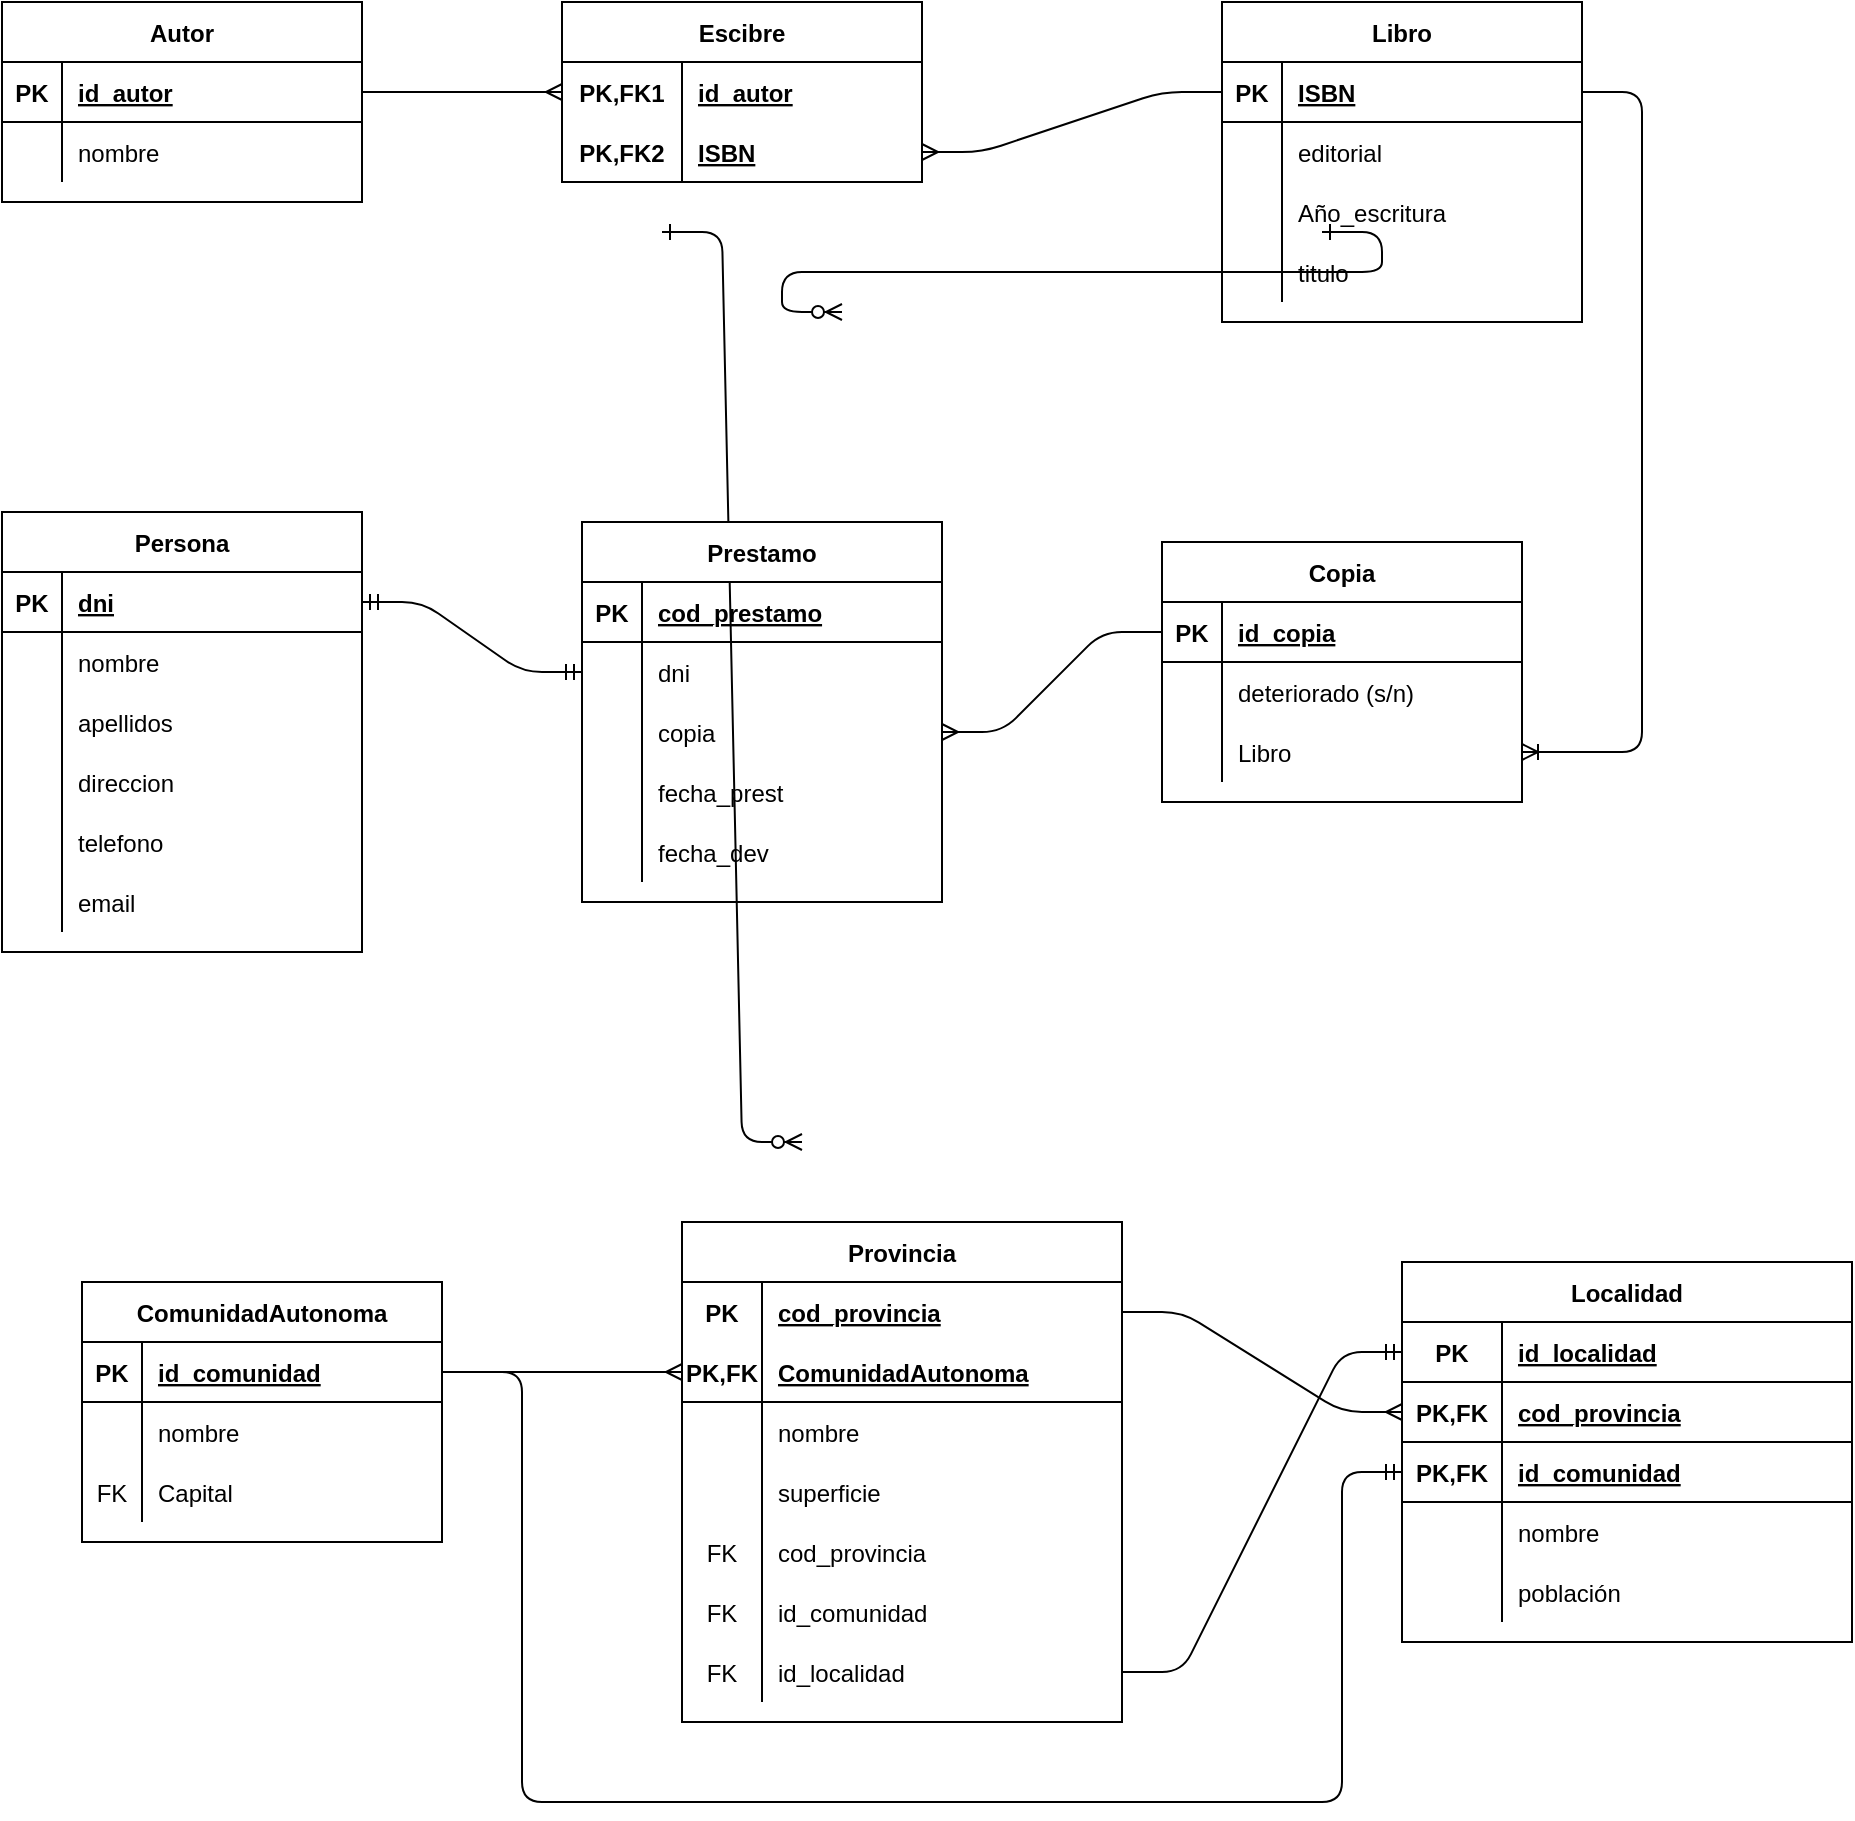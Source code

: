 <mxfile version="13.9.9" type="device"><diagram id="R2lEEEUBdFMjLlhIrx00" name="Page-1"><mxGraphModel dx="868" dy="510" grid="1" gridSize="10" guides="1" tooltips="1" connect="1" arrows="1" fold="1" page="1" pageScale="1" pageWidth="850" pageHeight="1100" math="0" shadow="0" extFonts="Permanent Marker^https://fonts.googleapis.com/css?family=Permanent+Marker"><root><mxCell id="0"/><mxCell id="1" parent="0"/><mxCell id="C-vyLk0tnHw3VtMMgP7b-1" value="" style="edgeStyle=entityRelationEdgeStyle;endArrow=ERzeroToMany;startArrow=ERone;endFill=1;startFill=0;" parent="1" target="C-vyLk0tnHw3VtMMgP7b-6" edge="1"><mxGeometry width="100" height="100" relative="1" as="geometry"><mxPoint x="370" y="165" as="sourcePoint"/><mxPoint x="440" y="620" as="targetPoint"/></mxGeometry></mxCell><mxCell id="C-vyLk0tnHw3VtMMgP7b-12" value="" style="edgeStyle=entityRelationEdgeStyle;endArrow=ERzeroToMany;startArrow=ERone;endFill=1;startFill=0;" parent="1" target="C-vyLk0tnHw3VtMMgP7b-17" edge="1"><mxGeometry width="100" height="100" relative="1" as="geometry"><mxPoint x="700" y="165" as="sourcePoint"/><mxPoint x="460" y="205" as="targetPoint"/></mxGeometry></mxCell><mxCell id="vWQfd-b1Til09E9sAob6-1" value="Autor" style="shape=table;startSize=30;container=1;collapsible=1;childLayout=tableLayout;fixedRows=1;rowLines=0;fontStyle=1;align=center;resizeLast=1;" vertex="1" parent="1"><mxGeometry x="40" y="50" width="180" height="100" as="geometry"/></mxCell><mxCell id="vWQfd-b1Til09E9sAob6-2" value="" style="shape=partialRectangle;collapsible=0;dropTarget=0;pointerEvents=0;fillColor=none;top=0;left=0;bottom=1;right=0;points=[[0,0.5],[1,0.5]];portConstraint=eastwest;" vertex="1" parent="vWQfd-b1Til09E9sAob6-1"><mxGeometry y="30" width="180" height="30" as="geometry"/></mxCell><mxCell id="vWQfd-b1Til09E9sAob6-3" value="PK" style="shape=partialRectangle;connectable=0;fillColor=none;top=0;left=0;bottom=0;right=0;fontStyle=1;overflow=hidden;" vertex="1" parent="vWQfd-b1Til09E9sAob6-2"><mxGeometry width="30" height="30" as="geometry"/></mxCell><mxCell id="vWQfd-b1Til09E9sAob6-4" value="id_autor" style="shape=partialRectangle;connectable=0;fillColor=none;top=0;left=0;bottom=0;right=0;align=left;spacingLeft=6;fontStyle=5;overflow=hidden;" vertex="1" parent="vWQfd-b1Til09E9sAob6-2"><mxGeometry x="30" width="150" height="30" as="geometry"/></mxCell><mxCell id="vWQfd-b1Til09E9sAob6-5" value="" style="shape=partialRectangle;collapsible=0;dropTarget=0;pointerEvents=0;fillColor=none;top=0;left=0;bottom=0;right=0;points=[[0,0.5],[1,0.5]];portConstraint=eastwest;" vertex="1" parent="vWQfd-b1Til09E9sAob6-1"><mxGeometry y="60" width="180" height="30" as="geometry"/></mxCell><mxCell id="vWQfd-b1Til09E9sAob6-6" value="" style="shape=partialRectangle;connectable=0;fillColor=none;top=0;left=0;bottom=0;right=0;editable=1;overflow=hidden;" vertex="1" parent="vWQfd-b1Til09E9sAob6-5"><mxGeometry width="30" height="30" as="geometry"/></mxCell><mxCell id="vWQfd-b1Til09E9sAob6-7" value="nombre" style="shape=partialRectangle;connectable=0;fillColor=none;top=0;left=0;bottom=0;right=0;align=left;spacingLeft=6;overflow=hidden;" vertex="1" parent="vWQfd-b1Til09E9sAob6-5"><mxGeometry x="30" width="150" height="30" as="geometry"/></mxCell><mxCell id="vWQfd-b1Til09E9sAob6-14" value="Escibre" style="shape=table;startSize=30;container=1;collapsible=1;childLayout=tableLayout;fixedRows=1;rowLines=0;fontStyle=1;align=center;resizeLast=1;" vertex="1" parent="1"><mxGeometry x="320" y="50" width="180" height="90" as="geometry"/></mxCell><mxCell id="vWQfd-b1Til09E9sAob6-15" value="" style="shape=partialRectangle;collapsible=0;dropTarget=0;pointerEvents=0;fillColor=none;top=0;left=0;bottom=0;right=0;points=[[0,0.5],[1,0.5]];portConstraint=eastwest;" vertex="1" parent="vWQfd-b1Til09E9sAob6-14"><mxGeometry y="30" width="180" height="30" as="geometry"/></mxCell><mxCell id="vWQfd-b1Til09E9sAob6-16" value="PK,FK1" style="shape=partialRectangle;connectable=0;fillColor=none;top=0;left=0;bottom=0;right=0;fontStyle=1;overflow=hidden;" vertex="1" parent="vWQfd-b1Til09E9sAob6-15"><mxGeometry width="60" height="30" as="geometry"/></mxCell><mxCell id="vWQfd-b1Til09E9sAob6-17" value="id_autor" style="shape=partialRectangle;connectable=0;fillColor=none;top=0;left=0;bottom=0;right=0;align=left;spacingLeft=6;fontStyle=5;overflow=hidden;" vertex="1" parent="vWQfd-b1Til09E9sAob6-15"><mxGeometry x="60" width="120" height="30" as="geometry"/></mxCell><mxCell id="vWQfd-b1Til09E9sAob6-18" value="" style="shape=partialRectangle;collapsible=0;dropTarget=0;pointerEvents=0;fillColor=none;top=0;left=0;bottom=1;right=0;points=[[0,0.5],[1,0.5]];portConstraint=eastwest;" vertex="1" parent="vWQfd-b1Til09E9sAob6-14"><mxGeometry y="60" width="180" height="30" as="geometry"/></mxCell><mxCell id="vWQfd-b1Til09E9sAob6-19" value="PK,FK2" style="shape=partialRectangle;connectable=0;fillColor=none;top=0;left=0;bottom=0;right=0;fontStyle=1;overflow=hidden;" vertex="1" parent="vWQfd-b1Til09E9sAob6-18"><mxGeometry width="60" height="30" as="geometry"/></mxCell><mxCell id="vWQfd-b1Til09E9sAob6-20" value="ISBN" style="shape=partialRectangle;connectable=0;fillColor=none;top=0;left=0;bottom=0;right=0;align=left;spacingLeft=6;fontStyle=5;overflow=hidden;" vertex="1" parent="vWQfd-b1Til09E9sAob6-18"><mxGeometry x="60" width="120" height="30" as="geometry"/></mxCell><mxCell id="vWQfd-b1Til09E9sAob6-27" value="Libro" style="shape=table;startSize=30;container=1;collapsible=1;childLayout=tableLayout;fixedRows=1;rowLines=0;fontStyle=1;align=center;resizeLast=1;" vertex="1" parent="1"><mxGeometry x="650" y="50" width="180" height="160" as="geometry"/></mxCell><mxCell id="vWQfd-b1Til09E9sAob6-28" value="" style="shape=partialRectangle;collapsible=0;dropTarget=0;pointerEvents=0;fillColor=none;top=0;left=0;bottom=1;right=0;points=[[0,0.5],[1,0.5]];portConstraint=eastwest;" vertex="1" parent="vWQfd-b1Til09E9sAob6-27"><mxGeometry y="30" width="180" height="30" as="geometry"/></mxCell><mxCell id="vWQfd-b1Til09E9sAob6-29" value="PK" style="shape=partialRectangle;connectable=0;fillColor=none;top=0;left=0;bottom=0;right=0;fontStyle=1;overflow=hidden;" vertex="1" parent="vWQfd-b1Til09E9sAob6-28"><mxGeometry width="30" height="30" as="geometry"/></mxCell><mxCell id="vWQfd-b1Til09E9sAob6-30" value="ISBN" style="shape=partialRectangle;connectable=0;fillColor=none;top=0;left=0;bottom=0;right=0;align=left;spacingLeft=6;fontStyle=5;overflow=hidden;" vertex="1" parent="vWQfd-b1Til09E9sAob6-28"><mxGeometry x="30" width="150" height="30" as="geometry"/></mxCell><mxCell id="vWQfd-b1Til09E9sAob6-31" value="" style="shape=partialRectangle;collapsible=0;dropTarget=0;pointerEvents=0;fillColor=none;top=0;left=0;bottom=0;right=0;points=[[0,0.5],[1,0.5]];portConstraint=eastwest;" vertex="1" parent="vWQfd-b1Til09E9sAob6-27"><mxGeometry y="60" width="180" height="30" as="geometry"/></mxCell><mxCell id="vWQfd-b1Til09E9sAob6-32" value="" style="shape=partialRectangle;connectable=0;fillColor=none;top=0;left=0;bottom=0;right=0;editable=1;overflow=hidden;" vertex="1" parent="vWQfd-b1Til09E9sAob6-31"><mxGeometry width="30" height="30" as="geometry"/></mxCell><mxCell id="vWQfd-b1Til09E9sAob6-33" value="editorial" style="shape=partialRectangle;connectable=0;fillColor=none;top=0;left=0;bottom=0;right=0;align=left;spacingLeft=6;overflow=hidden;" vertex="1" parent="vWQfd-b1Til09E9sAob6-31"><mxGeometry x="30" width="150" height="30" as="geometry"/></mxCell><mxCell id="vWQfd-b1Til09E9sAob6-34" value="" style="shape=partialRectangle;collapsible=0;dropTarget=0;pointerEvents=0;fillColor=none;top=0;left=0;bottom=0;right=0;points=[[0,0.5],[1,0.5]];portConstraint=eastwest;" vertex="1" parent="vWQfd-b1Til09E9sAob6-27"><mxGeometry y="90" width="180" height="30" as="geometry"/></mxCell><mxCell id="vWQfd-b1Til09E9sAob6-35" value="" style="shape=partialRectangle;connectable=0;fillColor=none;top=0;left=0;bottom=0;right=0;editable=1;overflow=hidden;" vertex="1" parent="vWQfd-b1Til09E9sAob6-34"><mxGeometry width="30" height="30" as="geometry"/></mxCell><mxCell id="vWQfd-b1Til09E9sAob6-36" value="Año_escritura" style="shape=partialRectangle;connectable=0;fillColor=none;top=0;left=0;bottom=0;right=0;align=left;spacingLeft=6;overflow=hidden;" vertex="1" parent="vWQfd-b1Til09E9sAob6-34"><mxGeometry x="30" width="150" height="30" as="geometry"/></mxCell><mxCell id="vWQfd-b1Til09E9sAob6-37" value="" style="shape=partialRectangle;collapsible=0;dropTarget=0;pointerEvents=0;fillColor=none;top=0;left=0;bottom=0;right=0;points=[[0,0.5],[1,0.5]];portConstraint=eastwest;" vertex="1" parent="vWQfd-b1Til09E9sAob6-27"><mxGeometry y="120" width="180" height="30" as="geometry"/></mxCell><mxCell id="vWQfd-b1Til09E9sAob6-38" value="" style="shape=partialRectangle;connectable=0;fillColor=none;top=0;left=0;bottom=0;right=0;editable=1;overflow=hidden;" vertex="1" parent="vWQfd-b1Til09E9sAob6-37"><mxGeometry width="30" height="30" as="geometry"/></mxCell><mxCell id="vWQfd-b1Til09E9sAob6-39" value="titulo" style="shape=partialRectangle;connectable=0;fillColor=none;top=0;left=0;bottom=0;right=0;align=left;spacingLeft=6;overflow=hidden;" vertex="1" parent="vWQfd-b1Til09E9sAob6-37"><mxGeometry x="30" width="150" height="30" as="geometry"/></mxCell><mxCell id="vWQfd-b1Til09E9sAob6-40" value="Copia" style="shape=table;startSize=30;container=1;collapsible=1;childLayout=tableLayout;fixedRows=1;rowLines=0;fontStyle=1;align=center;resizeLast=1;" vertex="1" parent="1"><mxGeometry x="620" y="320" width="180" height="130" as="geometry"/></mxCell><mxCell id="vWQfd-b1Til09E9sAob6-41" value="" style="shape=partialRectangle;collapsible=0;dropTarget=0;pointerEvents=0;fillColor=none;top=0;left=0;bottom=1;right=0;points=[[0,0.5],[1,0.5]];portConstraint=eastwest;" vertex="1" parent="vWQfd-b1Til09E9sAob6-40"><mxGeometry y="30" width="180" height="30" as="geometry"/></mxCell><mxCell id="vWQfd-b1Til09E9sAob6-42" value="PK" style="shape=partialRectangle;connectable=0;fillColor=none;top=0;left=0;bottom=0;right=0;fontStyle=1;overflow=hidden;" vertex="1" parent="vWQfd-b1Til09E9sAob6-41"><mxGeometry width="30" height="30" as="geometry"/></mxCell><mxCell id="vWQfd-b1Til09E9sAob6-43" value="id_copia" style="shape=partialRectangle;connectable=0;fillColor=none;top=0;left=0;bottom=0;right=0;align=left;spacingLeft=6;fontStyle=5;overflow=hidden;" vertex="1" parent="vWQfd-b1Til09E9sAob6-41"><mxGeometry x="30" width="150" height="30" as="geometry"/></mxCell><mxCell id="vWQfd-b1Til09E9sAob6-44" value="" style="shape=partialRectangle;collapsible=0;dropTarget=0;pointerEvents=0;fillColor=none;top=0;left=0;bottom=0;right=0;points=[[0,0.5],[1,0.5]];portConstraint=eastwest;" vertex="1" parent="vWQfd-b1Til09E9sAob6-40"><mxGeometry y="60" width="180" height="30" as="geometry"/></mxCell><mxCell id="vWQfd-b1Til09E9sAob6-45" value="" style="shape=partialRectangle;connectable=0;fillColor=none;top=0;left=0;bottom=0;right=0;editable=1;overflow=hidden;" vertex="1" parent="vWQfd-b1Til09E9sAob6-44"><mxGeometry width="30" height="30" as="geometry"/></mxCell><mxCell id="vWQfd-b1Til09E9sAob6-46" value="deteriorado (s/n)" style="shape=partialRectangle;connectable=0;fillColor=none;top=0;left=0;bottom=0;right=0;align=left;spacingLeft=6;overflow=hidden;" vertex="1" parent="vWQfd-b1Til09E9sAob6-44"><mxGeometry x="30" width="150" height="30" as="geometry"/></mxCell><mxCell id="vWQfd-b1Til09E9sAob6-47" value="" style="shape=partialRectangle;collapsible=0;dropTarget=0;pointerEvents=0;fillColor=none;top=0;left=0;bottom=0;right=0;points=[[0,0.5],[1,0.5]];portConstraint=eastwest;" vertex="1" parent="vWQfd-b1Til09E9sAob6-40"><mxGeometry y="90" width="180" height="30" as="geometry"/></mxCell><mxCell id="vWQfd-b1Til09E9sAob6-48" value="" style="shape=partialRectangle;connectable=0;fillColor=none;top=0;left=0;bottom=0;right=0;editable=1;overflow=hidden;" vertex="1" parent="vWQfd-b1Til09E9sAob6-47"><mxGeometry width="30" height="30" as="geometry"/></mxCell><mxCell id="vWQfd-b1Til09E9sAob6-49" value="Libro" style="shape=partialRectangle;connectable=0;fillColor=none;top=0;left=0;bottom=0;right=0;align=left;spacingLeft=6;overflow=hidden;" vertex="1" parent="vWQfd-b1Til09E9sAob6-47"><mxGeometry x="30" width="150" height="30" as="geometry"/></mxCell><mxCell id="vWQfd-b1Til09E9sAob6-53" value="Persona" style="shape=table;startSize=30;container=1;collapsible=1;childLayout=tableLayout;fixedRows=1;rowLines=0;fontStyle=1;align=center;resizeLast=1;" vertex="1" parent="1"><mxGeometry x="40" y="305" width="180" height="220" as="geometry"/></mxCell><mxCell id="vWQfd-b1Til09E9sAob6-54" value="" style="shape=partialRectangle;collapsible=0;dropTarget=0;pointerEvents=0;fillColor=none;top=0;left=0;bottom=1;right=0;points=[[0,0.5],[1,0.5]];portConstraint=eastwest;" vertex="1" parent="vWQfd-b1Til09E9sAob6-53"><mxGeometry y="30" width="180" height="30" as="geometry"/></mxCell><mxCell id="vWQfd-b1Til09E9sAob6-55" value="PK" style="shape=partialRectangle;connectable=0;fillColor=none;top=0;left=0;bottom=0;right=0;fontStyle=1;overflow=hidden;" vertex="1" parent="vWQfd-b1Til09E9sAob6-54"><mxGeometry width="30" height="30" as="geometry"/></mxCell><mxCell id="vWQfd-b1Til09E9sAob6-56" value="dni" style="shape=partialRectangle;connectable=0;fillColor=none;top=0;left=0;bottom=0;right=0;align=left;spacingLeft=6;fontStyle=5;overflow=hidden;" vertex="1" parent="vWQfd-b1Til09E9sAob6-54"><mxGeometry x="30" width="150" height="30" as="geometry"/></mxCell><mxCell id="vWQfd-b1Til09E9sAob6-57" value="" style="shape=partialRectangle;collapsible=0;dropTarget=0;pointerEvents=0;fillColor=none;top=0;left=0;bottom=0;right=0;points=[[0,0.5],[1,0.5]];portConstraint=eastwest;" vertex="1" parent="vWQfd-b1Til09E9sAob6-53"><mxGeometry y="60" width="180" height="30" as="geometry"/></mxCell><mxCell id="vWQfd-b1Til09E9sAob6-58" value="" style="shape=partialRectangle;connectable=0;fillColor=none;top=0;left=0;bottom=0;right=0;editable=1;overflow=hidden;" vertex="1" parent="vWQfd-b1Til09E9sAob6-57"><mxGeometry width="30" height="30" as="geometry"/></mxCell><mxCell id="vWQfd-b1Til09E9sAob6-59" value="nombre" style="shape=partialRectangle;connectable=0;fillColor=none;top=0;left=0;bottom=0;right=0;align=left;spacingLeft=6;overflow=hidden;" vertex="1" parent="vWQfd-b1Til09E9sAob6-57"><mxGeometry x="30" width="150" height="30" as="geometry"/></mxCell><mxCell id="vWQfd-b1Til09E9sAob6-60" value="" style="shape=partialRectangle;collapsible=0;dropTarget=0;pointerEvents=0;fillColor=none;top=0;left=0;bottom=0;right=0;points=[[0,0.5],[1,0.5]];portConstraint=eastwest;" vertex="1" parent="vWQfd-b1Til09E9sAob6-53"><mxGeometry y="90" width="180" height="30" as="geometry"/></mxCell><mxCell id="vWQfd-b1Til09E9sAob6-61" value="" style="shape=partialRectangle;connectable=0;fillColor=none;top=0;left=0;bottom=0;right=0;editable=1;overflow=hidden;" vertex="1" parent="vWQfd-b1Til09E9sAob6-60"><mxGeometry width="30" height="30" as="geometry"/></mxCell><mxCell id="vWQfd-b1Til09E9sAob6-62" value="apellidos" style="shape=partialRectangle;connectable=0;fillColor=none;top=0;left=0;bottom=0;right=0;align=left;spacingLeft=6;overflow=hidden;" vertex="1" parent="vWQfd-b1Til09E9sAob6-60"><mxGeometry x="30" width="150" height="30" as="geometry"/></mxCell><mxCell id="vWQfd-b1Til09E9sAob6-63" value="" style="shape=partialRectangle;collapsible=0;dropTarget=0;pointerEvents=0;fillColor=none;top=0;left=0;bottom=0;right=0;points=[[0,0.5],[1,0.5]];portConstraint=eastwest;" vertex="1" parent="vWQfd-b1Til09E9sAob6-53"><mxGeometry y="120" width="180" height="30" as="geometry"/></mxCell><mxCell id="vWQfd-b1Til09E9sAob6-64" value="" style="shape=partialRectangle;connectable=0;fillColor=none;top=0;left=0;bottom=0;right=0;editable=1;overflow=hidden;" vertex="1" parent="vWQfd-b1Til09E9sAob6-63"><mxGeometry width="30" height="30" as="geometry"/></mxCell><mxCell id="vWQfd-b1Til09E9sAob6-65" value="direccion" style="shape=partialRectangle;connectable=0;fillColor=none;top=0;left=0;bottom=0;right=0;align=left;spacingLeft=6;overflow=hidden;" vertex="1" parent="vWQfd-b1Til09E9sAob6-63"><mxGeometry x="30" width="150" height="30" as="geometry"/></mxCell><mxCell id="vWQfd-b1Til09E9sAob6-67" value="" style="shape=partialRectangle;collapsible=0;dropTarget=0;pointerEvents=0;fillColor=none;top=0;left=0;bottom=0;right=0;points=[[0,0.5],[1,0.5]];portConstraint=eastwest;" vertex="1" parent="vWQfd-b1Til09E9sAob6-53"><mxGeometry y="150" width="180" height="30" as="geometry"/></mxCell><mxCell id="vWQfd-b1Til09E9sAob6-68" value="" style="shape=partialRectangle;connectable=0;fillColor=none;top=0;left=0;bottom=0;right=0;fontStyle=0;overflow=hidden;" vertex="1" parent="vWQfd-b1Til09E9sAob6-67"><mxGeometry width="30" height="30" as="geometry"/></mxCell><mxCell id="vWQfd-b1Til09E9sAob6-69" value="telefono" style="shape=partialRectangle;connectable=0;fillColor=none;top=0;left=0;bottom=0;right=0;align=left;spacingLeft=6;fontStyle=0;overflow=hidden;" vertex="1" parent="vWQfd-b1Til09E9sAob6-67"><mxGeometry x="30" width="150" height="30" as="geometry"/></mxCell><mxCell id="vWQfd-b1Til09E9sAob6-70" value="" style="shape=partialRectangle;collapsible=0;dropTarget=0;pointerEvents=0;fillColor=none;top=0;left=0;bottom=0;right=0;points=[[0,0.5],[1,0.5]];portConstraint=eastwest;" vertex="1" parent="vWQfd-b1Til09E9sAob6-53"><mxGeometry y="180" width="180" height="30" as="geometry"/></mxCell><mxCell id="vWQfd-b1Til09E9sAob6-71" value="" style="shape=partialRectangle;connectable=0;fillColor=none;top=0;left=0;bottom=0;right=0;editable=1;overflow=hidden;" vertex="1" parent="vWQfd-b1Til09E9sAob6-70"><mxGeometry width="30" height="30" as="geometry"/></mxCell><mxCell id="vWQfd-b1Til09E9sAob6-72" value="email" style="shape=partialRectangle;connectable=0;fillColor=none;top=0;left=0;bottom=0;right=0;align=left;spacingLeft=6;overflow=hidden;" vertex="1" parent="vWQfd-b1Til09E9sAob6-70"><mxGeometry x="30" width="150" height="30" as="geometry"/></mxCell><mxCell id="vWQfd-b1Til09E9sAob6-86" value="Prestamo" style="shape=table;startSize=30;container=1;collapsible=1;childLayout=tableLayout;fixedRows=1;rowLines=0;fontStyle=1;align=center;resizeLast=1;" vertex="1" parent="1"><mxGeometry x="330" y="310" width="180" height="190" as="geometry"/></mxCell><mxCell id="vWQfd-b1Til09E9sAob6-87" value="" style="shape=partialRectangle;collapsible=0;dropTarget=0;pointerEvents=0;fillColor=none;top=0;left=0;bottom=1;right=0;points=[[0,0.5],[1,0.5]];portConstraint=eastwest;" vertex="1" parent="vWQfd-b1Til09E9sAob6-86"><mxGeometry y="30" width="180" height="30" as="geometry"/></mxCell><mxCell id="vWQfd-b1Til09E9sAob6-88" value="PK" style="shape=partialRectangle;connectable=0;fillColor=none;top=0;left=0;bottom=0;right=0;fontStyle=1;overflow=hidden;" vertex="1" parent="vWQfd-b1Til09E9sAob6-87"><mxGeometry width="30" height="30" as="geometry"/></mxCell><mxCell id="vWQfd-b1Til09E9sAob6-89" value="cod_prestamo" style="shape=partialRectangle;connectable=0;fillColor=none;top=0;left=0;bottom=0;right=0;align=left;spacingLeft=6;fontStyle=5;overflow=hidden;" vertex="1" parent="vWQfd-b1Til09E9sAob6-87"><mxGeometry x="30" width="150" height="30" as="geometry"/></mxCell><mxCell id="vWQfd-b1Til09E9sAob6-90" value="" style="shape=partialRectangle;collapsible=0;dropTarget=0;pointerEvents=0;fillColor=none;top=0;left=0;bottom=0;right=0;points=[[0,0.5],[1,0.5]];portConstraint=eastwest;" vertex="1" parent="vWQfd-b1Til09E9sAob6-86"><mxGeometry y="60" width="180" height="30" as="geometry"/></mxCell><mxCell id="vWQfd-b1Til09E9sAob6-91" value="" style="shape=partialRectangle;connectable=0;fillColor=none;top=0;left=0;bottom=0;right=0;editable=1;overflow=hidden;" vertex="1" parent="vWQfd-b1Til09E9sAob6-90"><mxGeometry width="30" height="30" as="geometry"/></mxCell><mxCell id="vWQfd-b1Til09E9sAob6-92" value="dni" style="shape=partialRectangle;connectable=0;fillColor=none;top=0;left=0;bottom=0;right=0;align=left;spacingLeft=6;overflow=hidden;" vertex="1" parent="vWQfd-b1Til09E9sAob6-90"><mxGeometry x="30" width="150" height="30" as="geometry"/></mxCell><mxCell id="vWQfd-b1Til09E9sAob6-93" value="" style="shape=partialRectangle;collapsible=0;dropTarget=0;pointerEvents=0;fillColor=none;top=0;left=0;bottom=0;right=0;points=[[0,0.5],[1,0.5]];portConstraint=eastwest;" vertex="1" parent="vWQfd-b1Til09E9sAob6-86"><mxGeometry y="90" width="180" height="30" as="geometry"/></mxCell><mxCell id="vWQfd-b1Til09E9sAob6-94" value="" style="shape=partialRectangle;connectable=0;fillColor=none;top=0;left=0;bottom=0;right=0;editable=1;overflow=hidden;" vertex="1" parent="vWQfd-b1Til09E9sAob6-93"><mxGeometry width="30" height="30" as="geometry"/></mxCell><mxCell id="vWQfd-b1Til09E9sAob6-95" value="copia" style="shape=partialRectangle;connectable=0;fillColor=none;top=0;left=0;bottom=0;right=0;align=left;spacingLeft=6;overflow=hidden;" vertex="1" parent="vWQfd-b1Til09E9sAob6-93"><mxGeometry x="30" width="150" height="30" as="geometry"/></mxCell><mxCell id="vWQfd-b1Til09E9sAob6-96" value="" style="shape=partialRectangle;collapsible=0;dropTarget=0;pointerEvents=0;fillColor=none;top=0;left=0;bottom=0;right=0;points=[[0,0.5],[1,0.5]];portConstraint=eastwest;" vertex="1" parent="vWQfd-b1Til09E9sAob6-86"><mxGeometry y="120" width="180" height="30" as="geometry"/></mxCell><mxCell id="vWQfd-b1Til09E9sAob6-97" value="" style="shape=partialRectangle;connectable=0;fillColor=none;top=0;left=0;bottom=0;right=0;editable=1;overflow=hidden;" vertex="1" parent="vWQfd-b1Til09E9sAob6-96"><mxGeometry width="30" height="30" as="geometry"/></mxCell><mxCell id="vWQfd-b1Til09E9sAob6-98" value="fecha_prest" style="shape=partialRectangle;connectable=0;fillColor=none;top=0;left=0;bottom=0;right=0;align=left;spacingLeft=6;overflow=hidden;" vertex="1" parent="vWQfd-b1Til09E9sAob6-96"><mxGeometry x="30" width="150" height="30" as="geometry"/></mxCell><mxCell id="vWQfd-b1Til09E9sAob6-99" value="" style="shape=partialRectangle;collapsible=0;dropTarget=0;pointerEvents=0;fillColor=none;top=0;left=0;bottom=0;right=0;points=[[0,0.5],[1,0.5]];portConstraint=eastwest;" vertex="1" parent="vWQfd-b1Til09E9sAob6-86"><mxGeometry y="150" width="180" height="30" as="geometry"/></mxCell><mxCell id="vWQfd-b1Til09E9sAob6-100" value="" style="shape=partialRectangle;connectable=0;fillColor=none;top=0;left=0;bottom=0;right=0;editable=1;overflow=hidden;" vertex="1" parent="vWQfd-b1Til09E9sAob6-99"><mxGeometry width="30" height="30" as="geometry"/></mxCell><mxCell id="vWQfd-b1Til09E9sAob6-101" value="fecha_dev" style="shape=partialRectangle;connectable=0;fillColor=none;top=0;left=0;bottom=0;right=0;align=left;spacingLeft=6;overflow=hidden;" vertex="1" parent="vWQfd-b1Til09E9sAob6-99"><mxGeometry x="30" width="150" height="30" as="geometry"/></mxCell><mxCell id="vWQfd-b1Til09E9sAob6-102" value="" style="edgeStyle=entityRelationEdgeStyle;fontSize=12;html=1;endArrow=ERmany;" edge="1" parent="1" source="vWQfd-b1Til09E9sAob6-2" target="vWQfd-b1Til09E9sAob6-15"><mxGeometry width="100" height="100" relative="1" as="geometry"><mxPoint x="220" y="260" as="sourcePoint"/><mxPoint x="320" y="160" as="targetPoint"/></mxGeometry></mxCell><mxCell id="vWQfd-b1Til09E9sAob6-103" value="" style="edgeStyle=entityRelationEdgeStyle;fontSize=12;html=1;endArrow=ERmany;exitX=0;exitY=0.5;exitDx=0;exitDy=0;" edge="1" parent="1" source="vWQfd-b1Til09E9sAob6-28" target="vWQfd-b1Til09E9sAob6-18"><mxGeometry width="100" height="100" relative="1" as="geometry"><mxPoint x="380" y="310" as="sourcePoint"/><mxPoint x="480" y="210" as="targetPoint"/></mxGeometry></mxCell><mxCell id="vWQfd-b1Til09E9sAob6-104" value="" style="edgeStyle=entityRelationEdgeStyle;fontSize=12;html=1;endArrow=ERoneToMany;" edge="1" parent="1" source="vWQfd-b1Til09E9sAob6-28" target="vWQfd-b1Til09E9sAob6-47"><mxGeometry width="100" height="100" relative="1" as="geometry"><mxPoint x="540" y="310" as="sourcePoint"/><mxPoint x="640" y="210" as="targetPoint"/></mxGeometry></mxCell><mxCell id="vWQfd-b1Til09E9sAob6-105" value="" style="edgeStyle=entityRelationEdgeStyle;fontSize=12;html=1;endArrow=ERmany;exitX=0;exitY=0.5;exitDx=0;exitDy=0;" edge="1" parent="1" source="vWQfd-b1Til09E9sAob6-41" target="vWQfd-b1Til09E9sAob6-93"><mxGeometry width="100" height="100" relative="1" as="geometry"><mxPoint x="380" y="310" as="sourcePoint"/><mxPoint x="580" y="240" as="targetPoint"/></mxGeometry></mxCell><mxCell id="vWQfd-b1Til09E9sAob6-106" value="" style="edgeStyle=entityRelationEdgeStyle;fontSize=12;html=1;endArrow=ERmandOne;startArrow=ERmandOne;" edge="1" parent="1" source="vWQfd-b1Til09E9sAob6-54" target="vWQfd-b1Til09E9sAob6-90"><mxGeometry width="100" height="100" relative="1" as="geometry"><mxPoint x="380" y="310" as="sourcePoint"/><mxPoint x="480" y="210" as="targetPoint"/></mxGeometry></mxCell><mxCell id="vWQfd-b1Til09E9sAob6-107" value="ComunidadAutonoma" style="shape=table;startSize=30;container=1;collapsible=1;childLayout=tableLayout;fixedRows=1;rowLines=0;fontStyle=1;align=center;resizeLast=1;" vertex="1" parent="1"><mxGeometry x="80" y="690" width="180" height="130" as="geometry"/></mxCell><mxCell id="vWQfd-b1Til09E9sAob6-108" value="" style="shape=partialRectangle;collapsible=0;dropTarget=0;pointerEvents=0;fillColor=none;top=0;left=0;bottom=1;right=0;points=[[0,0.5],[1,0.5]];portConstraint=eastwest;" vertex="1" parent="vWQfd-b1Til09E9sAob6-107"><mxGeometry y="30" width="180" height="30" as="geometry"/></mxCell><mxCell id="vWQfd-b1Til09E9sAob6-109" value="PK" style="shape=partialRectangle;connectable=0;fillColor=none;top=0;left=0;bottom=0;right=0;fontStyle=1;overflow=hidden;" vertex="1" parent="vWQfd-b1Til09E9sAob6-108"><mxGeometry width="30" height="30" as="geometry"/></mxCell><mxCell id="vWQfd-b1Til09E9sAob6-110" value="id_comunidad" style="shape=partialRectangle;connectable=0;fillColor=none;top=0;left=0;bottom=0;right=0;align=left;spacingLeft=6;fontStyle=5;overflow=hidden;" vertex="1" parent="vWQfd-b1Til09E9sAob6-108"><mxGeometry x="30" width="150" height="30" as="geometry"/></mxCell><mxCell id="vWQfd-b1Til09E9sAob6-111" value="" style="shape=partialRectangle;collapsible=0;dropTarget=0;pointerEvents=0;fillColor=none;top=0;left=0;bottom=0;right=0;points=[[0,0.5],[1,0.5]];portConstraint=eastwest;" vertex="1" parent="vWQfd-b1Til09E9sAob6-107"><mxGeometry y="60" width="180" height="30" as="geometry"/></mxCell><mxCell id="vWQfd-b1Til09E9sAob6-112" value="" style="shape=partialRectangle;connectable=0;fillColor=none;top=0;left=0;bottom=0;right=0;editable=1;overflow=hidden;" vertex="1" parent="vWQfd-b1Til09E9sAob6-111"><mxGeometry width="30" height="30" as="geometry"/></mxCell><mxCell id="vWQfd-b1Til09E9sAob6-113" value="nombre" style="shape=partialRectangle;connectable=0;fillColor=none;top=0;left=0;bottom=0;right=0;align=left;spacingLeft=6;overflow=hidden;" vertex="1" parent="vWQfd-b1Til09E9sAob6-111"><mxGeometry x="30" width="150" height="30" as="geometry"/></mxCell><mxCell id="vWQfd-b1Til09E9sAob6-169" value="" style="shape=partialRectangle;collapsible=0;dropTarget=0;pointerEvents=0;fillColor=none;top=0;left=0;bottom=0;right=0;points=[[0,0.5],[1,0.5]];portConstraint=eastwest;" vertex="1" parent="vWQfd-b1Til09E9sAob6-107"><mxGeometry y="90" width="180" height="30" as="geometry"/></mxCell><mxCell id="vWQfd-b1Til09E9sAob6-170" value="FK" style="shape=partialRectangle;connectable=0;fillColor=none;top=0;left=0;bottom=0;right=0;fontStyle=0;overflow=hidden;" vertex="1" parent="vWQfd-b1Til09E9sAob6-169"><mxGeometry width="30" height="30" as="geometry"/></mxCell><mxCell id="vWQfd-b1Til09E9sAob6-171" value="Capital" style="shape=partialRectangle;connectable=0;fillColor=none;top=0;left=0;bottom=0;right=0;align=left;spacingLeft=6;fontStyle=0;overflow=hidden;" vertex="1" parent="vWQfd-b1Til09E9sAob6-169"><mxGeometry x="30" width="150" height="30" as="geometry"/></mxCell><mxCell id="vWQfd-b1Til09E9sAob6-120" value="Provincia" style="shape=table;startSize=30;container=1;collapsible=1;childLayout=tableLayout;fixedRows=1;rowLines=0;fontStyle=1;align=center;resizeLast=1;" vertex="1" parent="1"><mxGeometry x="380" y="660" width="220" height="250" as="geometry"/></mxCell><mxCell id="vWQfd-b1Til09E9sAob6-121" value="" style="shape=partialRectangle;collapsible=0;dropTarget=0;pointerEvents=0;fillColor=none;top=0;left=0;bottom=1;right=0;points=[[0,0.5],[1,0.5]];portConstraint=eastwest;strokeColor=none;" vertex="1" parent="vWQfd-b1Til09E9sAob6-120"><mxGeometry y="30" width="220" height="30" as="geometry"/></mxCell><mxCell id="vWQfd-b1Til09E9sAob6-122" value="PK" style="shape=partialRectangle;connectable=0;fillColor=none;top=0;left=0;bottom=0;right=0;fontStyle=1;overflow=hidden;" vertex="1" parent="vWQfd-b1Til09E9sAob6-121"><mxGeometry width="40" height="30" as="geometry"/></mxCell><mxCell id="vWQfd-b1Til09E9sAob6-123" value="cod_provincia" style="shape=partialRectangle;connectable=0;fillColor=none;top=0;left=0;bottom=0;right=0;align=left;spacingLeft=6;fontStyle=5;overflow=hidden;" vertex="1" parent="vWQfd-b1Til09E9sAob6-121"><mxGeometry x="40" width="180" height="30" as="geometry"/></mxCell><mxCell id="vWQfd-b1Til09E9sAob6-179" value="" style="shape=partialRectangle;collapsible=0;dropTarget=0;pointerEvents=0;fillColor=none;top=0;left=0;bottom=1;right=0;points=[[0,0.5],[1,0.5]];portConstraint=eastwest;" vertex="1" parent="vWQfd-b1Til09E9sAob6-120"><mxGeometry y="60" width="220" height="30" as="geometry"/></mxCell><mxCell id="vWQfd-b1Til09E9sAob6-180" value="PK,FK" style="shape=partialRectangle;connectable=0;fillColor=none;top=0;left=0;bottom=0;right=0;fontStyle=1;overflow=hidden;" vertex="1" parent="vWQfd-b1Til09E9sAob6-179"><mxGeometry width="40" height="30" as="geometry"/></mxCell><mxCell id="vWQfd-b1Til09E9sAob6-181" value="ComunidadAutonoma" style="shape=partialRectangle;connectable=0;fillColor=none;top=0;left=0;bottom=0;right=0;align=left;spacingLeft=6;fontStyle=5;overflow=hidden;" vertex="1" parent="vWQfd-b1Til09E9sAob6-179"><mxGeometry x="40" width="180" height="30" as="geometry"/></mxCell><mxCell id="vWQfd-b1Til09E9sAob6-124" value="" style="shape=partialRectangle;collapsible=0;dropTarget=0;pointerEvents=0;fillColor=none;top=0;left=0;bottom=0;right=0;points=[[0,0.5],[1,0.5]];portConstraint=eastwest;" vertex="1" parent="vWQfd-b1Til09E9sAob6-120"><mxGeometry y="90" width="220" height="30" as="geometry"/></mxCell><mxCell id="vWQfd-b1Til09E9sAob6-125" value="" style="shape=partialRectangle;connectable=0;fillColor=none;top=0;left=0;bottom=0;right=0;editable=1;overflow=hidden;" vertex="1" parent="vWQfd-b1Til09E9sAob6-124"><mxGeometry width="40" height="30" as="geometry"/></mxCell><mxCell id="vWQfd-b1Til09E9sAob6-126" value="nombre" style="shape=partialRectangle;connectable=0;fillColor=none;top=0;left=0;bottom=0;right=0;align=left;spacingLeft=6;overflow=hidden;" vertex="1" parent="vWQfd-b1Til09E9sAob6-124"><mxGeometry x="40" width="180" height="30" as="geometry"/></mxCell><mxCell id="vWQfd-b1Til09E9sAob6-127" value="" style="shape=partialRectangle;collapsible=0;dropTarget=0;pointerEvents=0;fillColor=none;top=0;left=0;bottom=0;right=0;points=[[0,0.5],[1,0.5]];portConstraint=eastwest;" vertex="1" parent="vWQfd-b1Til09E9sAob6-120"><mxGeometry y="120" width="220" height="30" as="geometry"/></mxCell><mxCell id="vWQfd-b1Til09E9sAob6-128" value="" style="shape=partialRectangle;connectable=0;fillColor=none;top=0;left=0;bottom=0;right=0;editable=1;overflow=hidden;" vertex="1" parent="vWQfd-b1Til09E9sAob6-127"><mxGeometry width="40" height="30" as="geometry"/></mxCell><mxCell id="vWQfd-b1Til09E9sAob6-129" value="superficie" style="shape=partialRectangle;connectable=0;fillColor=none;top=0;left=0;bottom=0;right=0;align=left;spacingLeft=6;overflow=hidden;" vertex="1" parent="vWQfd-b1Til09E9sAob6-127"><mxGeometry x="40" width="180" height="30" as="geometry"/></mxCell><mxCell id="vWQfd-b1Til09E9sAob6-193" value="" style="shape=partialRectangle;collapsible=0;dropTarget=0;pointerEvents=0;fillColor=none;top=0;left=0;bottom=0;right=0;points=[[0,0.5],[1,0.5]];portConstraint=eastwest;strokeColor=#000000;strokeWidth=1;" vertex="1" parent="vWQfd-b1Til09E9sAob6-120"><mxGeometry y="150" width="220" height="30" as="geometry"/></mxCell><mxCell id="vWQfd-b1Til09E9sAob6-194" value="FK" style="shape=partialRectangle;connectable=0;fillColor=none;top=0;left=0;bottom=0;right=0;fontStyle=0;overflow=hidden;" vertex="1" parent="vWQfd-b1Til09E9sAob6-193"><mxGeometry width="40" height="30" as="geometry"/></mxCell><mxCell id="vWQfd-b1Til09E9sAob6-195" value="cod_provincia" style="shape=partialRectangle;connectable=0;fillColor=none;top=0;left=0;bottom=0;right=0;align=left;spacingLeft=6;fontStyle=0;overflow=hidden;" vertex="1" parent="vWQfd-b1Til09E9sAob6-193"><mxGeometry x="40" width="180" height="30" as="geometry"/></mxCell><mxCell id="vWQfd-b1Til09E9sAob6-196" value="" style="shape=partialRectangle;collapsible=0;dropTarget=0;pointerEvents=0;fillColor=none;top=0;left=0;bottom=0;right=0;points=[[0,0.5],[1,0.5]];portConstraint=eastwest;strokeColor=#000000;strokeWidth=1;" vertex="1" parent="vWQfd-b1Til09E9sAob6-120"><mxGeometry y="180" width="220" height="30" as="geometry"/></mxCell><mxCell id="vWQfd-b1Til09E9sAob6-197" value="FK" style="shape=partialRectangle;connectable=0;fillColor=none;top=0;left=0;bottom=0;right=0;fontStyle=0;overflow=hidden;" vertex="1" parent="vWQfd-b1Til09E9sAob6-196"><mxGeometry width="40" height="30" as="geometry"/></mxCell><mxCell id="vWQfd-b1Til09E9sAob6-198" value="id_comunidad" style="shape=partialRectangle;connectable=0;fillColor=none;top=0;left=0;bottom=0;right=0;align=left;spacingLeft=6;fontStyle=0;overflow=hidden;" vertex="1" parent="vWQfd-b1Til09E9sAob6-196"><mxGeometry x="40" width="180" height="30" as="geometry"/></mxCell><mxCell id="vWQfd-b1Til09E9sAob6-190" value="" style="shape=partialRectangle;collapsible=0;dropTarget=0;pointerEvents=0;fillColor=none;top=0;left=0;bottom=0;right=0;points=[[0,0.5],[1,0.5]];portConstraint=eastwest;strokeColor=#000000;strokeWidth=1;" vertex="1" parent="vWQfd-b1Til09E9sAob6-120"><mxGeometry y="210" width="220" height="30" as="geometry"/></mxCell><mxCell id="vWQfd-b1Til09E9sAob6-191" value="FK" style="shape=partialRectangle;connectable=0;fillColor=none;top=0;left=0;bottom=0;right=0;fontStyle=0;overflow=hidden;" vertex="1" parent="vWQfd-b1Til09E9sAob6-190"><mxGeometry width="40" height="30" as="geometry"/></mxCell><mxCell id="vWQfd-b1Til09E9sAob6-192" value="id_localidad" style="shape=partialRectangle;connectable=0;fillColor=none;top=0;left=0;bottom=0;right=0;align=left;spacingLeft=6;fontStyle=0;overflow=hidden;" vertex="1" parent="vWQfd-b1Til09E9sAob6-190"><mxGeometry x="40" width="180" height="30" as="geometry"/></mxCell><mxCell id="vWQfd-b1Til09E9sAob6-133" value="Localidad" style="shape=table;startSize=30;container=1;collapsible=1;childLayout=tableLayout;fixedRows=1;rowLines=0;fontStyle=1;align=center;resizeLast=1;" vertex="1" parent="1"><mxGeometry x="740" y="680" width="225" height="190" as="geometry"/></mxCell><mxCell id="vWQfd-b1Til09E9sAob6-134" value="" style="shape=partialRectangle;collapsible=0;dropTarget=0;pointerEvents=0;fillColor=none;top=0;left=0;bottom=1;right=0;points=[[0,0.5],[1,0.5]];portConstraint=eastwest;" vertex="1" parent="vWQfd-b1Til09E9sAob6-133"><mxGeometry y="30" width="225" height="30" as="geometry"/></mxCell><mxCell id="vWQfd-b1Til09E9sAob6-135" value="PK" style="shape=partialRectangle;connectable=0;fillColor=none;top=0;left=0;bottom=0;right=0;fontStyle=1;overflow=hidden;" vertex="1" parent="vWQfd-b1Til09E9sAob6-134"><mxGeometry width="50" height="30" as="geometry"/></mxCell><mxCell id="vWQfd-b1Til09E9sAob6-136" value="id_localidad" style="shape=partialRectangle;connectable=0;fillColor=none;top=0;left=0;bottom=0;right=0;align=left;spacingLeft=6;fontStyle=5;overflow=hidden;" vertex="1" parent="vWQfd-b1Til09E9sAob6-134"><mxGeometry x="50" width="175" height="30" as="geometry"/></mxCell><mxCell id="vWQfd-b1Til09E9sAob6-182" value="" style="shape=partialRectangle;collapsible=0;dropTarget=0;pointerEvents=0;fillColor=none;top=0;left=0;bottom=1;right=0;points=[[0,0.5],[1,0.5]];portConstraint=eastwest;" vertex="1" parent="vWQfd-b1Til09E9sAob6-133"><mxGeometry y="60" width="225" height="30" as="geometry"/></mxCell><mxCell id="vWQfd-b1Til09E9sAob6-183" value="PK,FK" style="shape=partialRectangle;connectable=0;fillColor=none;top=0;left=0;bottom=0;right=0;fontStyle=1;overflow=hidden;" vertex="1" parent="vWQfd-b1Til09E9sAob6-182"><mxGeometry width="50" height="30" as="geometry"/></mxCell><mxCell id="vWQfd-b1Til09E9sAob6-184" value="cod_provincia" style="shape=partialRectangle;connectable=0;fillColor=none;top=0;left=0;bottom=0;right=0;align=left;spacingLeft=6;fontStyle=5;overflow=hidden;" vertex="1" parent="vWQfd-b1Til09E9sAob6-182"><mxGeometry x="50" width="175" height="30" as="geometry"/></mxCell><mxCell id="vWQfd-b1Til09E9sAob6-185" value="" style="shape=partialRectangle;collapsible=0;dropTarget=0;pointerEvents=0;fillColor=none;top=0;left=0;bottom=1;right=0;points=[[0,0.5],[1,0.5]];portConstraint=eastwest;" vertex="1" parent="vWQfd-b1Til09E9sAob6-133"><mxGeometry y="90" width="225" height="30" as="geometry"/></mxCell><mxCell id="vWQfd-b1Til09E9sAob6-186" value="PK,FK" style="shape=partialRectangle;connectable=0;fillColor=none;top=0;left=0;bottom=0;right=0;fontStyle=1;overflow=hidden;" vertex="1" parent="vWQfd-b1Til09E9sAob6-185"><mxGeometry width="50" height="30" as="geometry"/></mxCell><mxCell id="vWQfd-b1Til09E9sAob6-187" value="id_comunidad" style="shape=partialRectangle;connectable=0;fillColor=none;top=0;left=0;bottom=0;right=0;align=left;spacingLeft=6;fontStyle=5;overflow=hidden;" vertex="1" parent="vWQfd-b1Til09E9sAob6-185"><mxGeometry x="50" width="175" height="30" as="geometry"/></mxCell><mxCell id="vWQfd-b1Til09E9sAob6-137" value="" style="shape=partialRectangle;collapsible=0;dropTarget=0;pointerEvents=0;fillColor=none;top=0;left=0;bottom=0;right=0;points=[[0,0.5],[1,0.5]];portConstraint=eastwest;" vertex="1" parent="vWQfd-b1Til09E9sAob6-133"><mxGeometry y="120" width="225" height="30" as="geometry"/></mxCell><mxCell id="vWQfd-b1Til09E9sAob6-138" value="" style="shape=partialRectangle;connectable=0;fillColor=none;top=0;left=0;bottom=0;right=0;editable=1;overflow=hidden;" vertex="1" parent="vWQfd-b1Til09E9sAob6-137"><mxGeometry width="50" height="30" as="geometry"/></mxCell><mxCell id="vWQfd-b1Til09E9sAob6-139" value="nombre" style="shape=partialRectangle;connectable=0;fillColor=none;top=0;left=0;bottom=0;right=0;align=left;spacingLeft=6;overflow=hidden;" vertex="1" parent="vWQfd-b1Til09E9sAob6-137"><mxGeometry x="50" width="175" height="30" as="geometry"/></mxCell><mxCell id="vWQfd-b1Til09E9sAob6-140" value="" style="shape=partialRectangle;collapsible=0;dropTarget=0;pointerEvents=0;fillColor=none;top=0;left=0;bottom=0;right=0;points=[[0,0.5],[1,0.5]];portConstraint=eastwest;" vertex="1" parent="vWQfd-b1Til09E9sAob6-133"><mxGeometry y="150" width="225" height="30" as="geometry"/></mxCell><mxCell id="vWQfd-b1Til09E9sAob6-141" value="" style="shape=partialRectangle;connectable=0;fillColor=none;top=0;left=0;bottom=0;right=0;editable=1;overflow=hidden;" vertex="1" parent="vWQfd-b1Til09E9sAob6-140"><mxGeometry width="50" height="30" as="geometry"/></mxCell><mxCell id="vWQfd-b1Til09E9sAob6-142" value="población" style="shape=partialRectangle;connectable=0;fillColor=none;top=0;left=0;bottom=0;right=0;align=left;spacingLeft=6;overflow=hidden;" vertex="1" parent="vWQfd-b1Til09E9sAob6-140"><mxGeometry x="50" width="175" height="30" as="geometry"/></mxCell><mxCell id="vWQfd-b1Til09E9sAob6-165" value="" style="edgeStyle=entityRelationEdgeStyle;fontSize=12;html=1;endArrow=ERmany;" edge="1" parent="1" source="vWQfd-b1Til09E9sAob6-108" target="vWQfd-b1Til09E9sAob6-179"><mxGeometry width="100" height="100" relative="1" as="geometry"><mxPoint x="380" y="910" as="sourcePoint"/><mxPoint x="420" y="795" as="targetPoint"/></mxGeometry></mxCell><mxCell id="vWQfd-b1Til09E9sAob6-199" value="" style="edgeStyle=entityRelationEdgeStyle;fontSize=12;html=1;endArrow=ERmany;entryX=0;entryY=0.5;entryDx=0;entryDy=0;" edge="1" parent="1" source="vWQfd-b1Til09E9sAob6-121" target="vWQfd-b1Til09E9sAob6-182"><mxGeometry width="100" height="100" relative="1" as="geometry"><mxPoint x="640" y="910" as="sourcePoint"/><mxPoint x="740" y="810" as="targetPoint"/></mxGeometry></mxCell><mxCell id="vWQfd-b1Til09E9sAob6-200" value="" style="edgeStyle=entityRelationEdgeStyle;fontSize=12;html=1;endArrow=ERmandOne;" edge="1" parent="1" source="vWQfd-b1Til09E9sAob6-190" target="vWQfd-b1Til09E9sAob6-134"><mxGeometry width="100" height="100" relative="1" as="geometry"><mxPoint x="480" y="810" as="sourcePoint"/><mxPoint x="580" y="710" as="targetPoint"/></mxGeometry></mxCell><mxCell id="vWQfd-b1Til09E9sAob6-201" value="" style="edgeStyle=orthogonalEdgeStyle;fontSize=12;html=1;endArrow=ERmandOne;exitX=1;exitY=0.5;exitDx=0;exitDy=0;" edge="1" parent="1" source="vWQfd-b1Til09E9sAob6-108" target="vWQfd-b1Til09E9sAob6-185"><mxGeometry width="100" height="100" relative="1" as="geometry"><mxPoint x="480" y="910" as="sourcePoint"/><mxPoint x="580" y="810" as="targetPoint"/><Array as="points"><mxPoint x="300" y="735"/><mxPoint x="300" y="950"/><mxPoint x="710" y="950"/><mxPoint x="710" y="785"/></Array></mxGeometry></mxCell></root></mxGraphModel></diagram></mxfile>